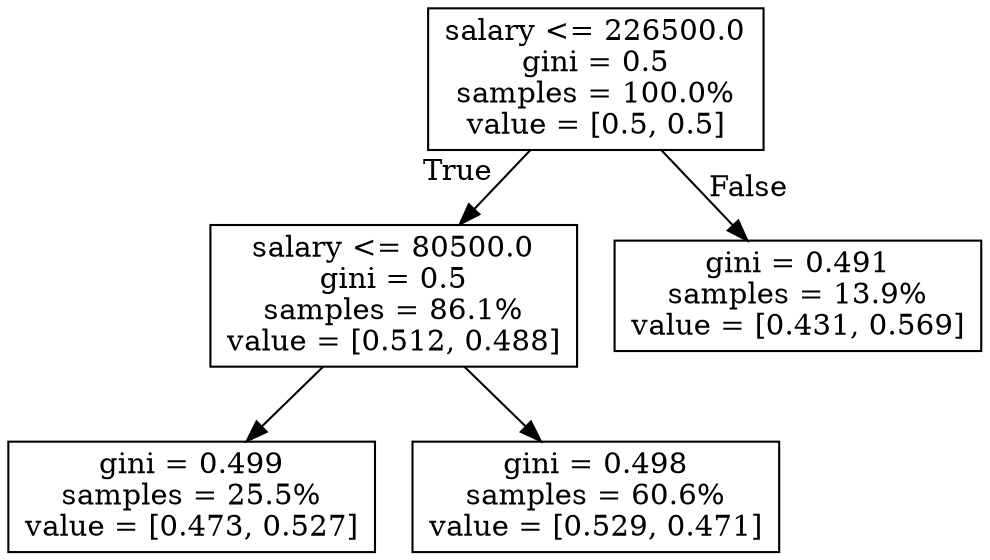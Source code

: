 digraph Tree {
node [shape=box] ;
0 [label="salary <= 226500.0\ngini = 0.5\nsamples = 100.0%\nvalue = [0.5, 0.5]"] ;
1 [label="salary <= 80500.0\ngini = 0.5\nsamples = 86.1%\nvalue = [0.512, 0.488]"] ;
0 -> 1 [labeldistance=2.5, labelangle=45, headlabel="True"] ;
2 [label="gini = 0.499\nsamples = 25.5%\nvalue = [0.473, 0.527]"] ;
1 -> 2 ;
3 [label="gini = 0.498\nsamples = 60.6%\nvalue = [0.529, 0.471]"] ;
1 -> 3 ;
4 [label="gini = 0.491\nsamples = 13.9%\nvalue = [0.431, 0.569]"] ;
0 -> 4 [labeldistance=2.5, labelangle=-45, headlabel="False"] ;
}